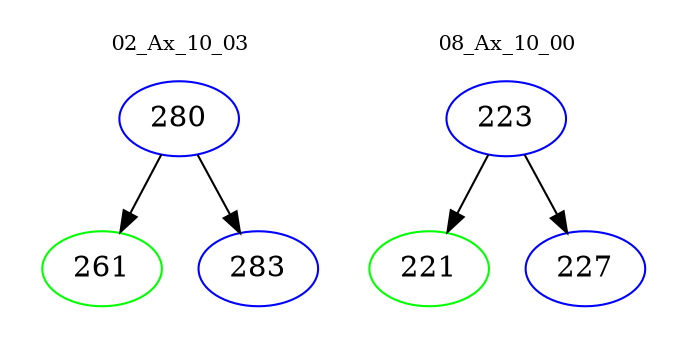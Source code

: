 digraph{
subgraph cluster_0 {
color = white
label = "02_Ax_10_03";
fontsize=10;
T0_280 [label="280", color="blue"]
T0_280 -> T0_261 [color="black"]
T0_261 [label="261", color="green"]
T0_280 -> T0_283 [color="black"]
T0_283 [label="283", color="blue"]
}
subgraph cluster_1 {
color = white
label = "08_Ax_10_00";
fontsize=10;
T1_223 [label="223", color="blue"]
T1_223 -> T1_221 [color="black"]
T1_221 [label="221", color="green"]
T1_223 -> T1_227 [color="black"]
T1_227 [label="227", color="blue"]
}
}
